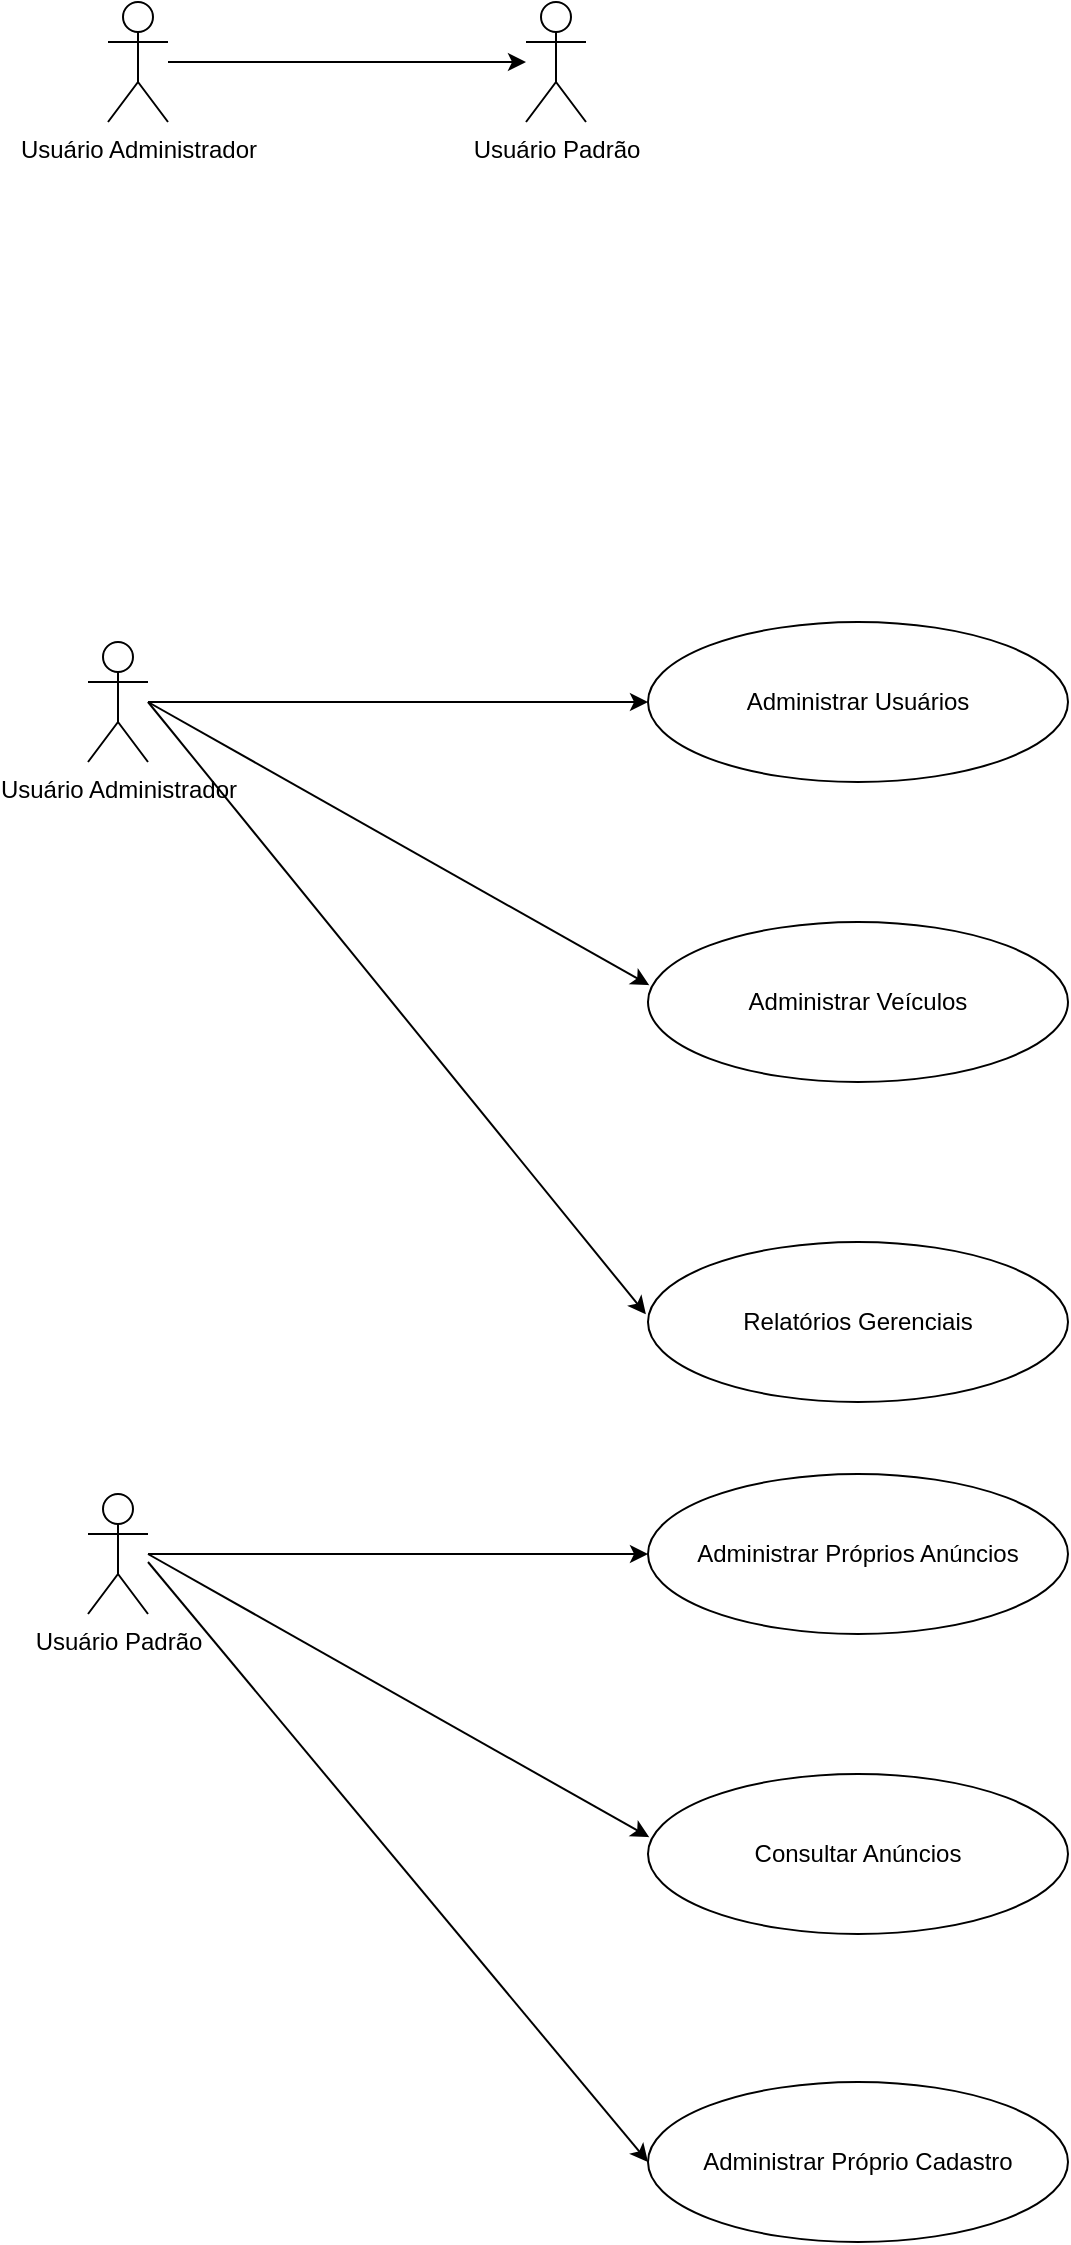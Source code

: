<mxfile version="20.6.0" type="device"><diagram id="uteM-rp9PHrc_qoSzqyD" name="Página-1"><mxGraphModel dx="677" dy="363" grid="1" gridSize="10" guides="1" tooltips="1" connect="1" arrows="1" fold="1" page="1" pageScale="1" pageWidth="827" pageHeight="1169" math="0" shadow="0"><root><mxCell id="0"/><mxCell id="1" parent="0"/><mxCell id="M_UciKSgprrMwnhf0Af2-1" value="Usuário Administrador" style="shape=umlActor;verticalLabelPosition=bottom;verticalAlign=top;html=1;outlineConnect=0;" vertex="1" parent="1"><mxGeometry x="190" y="210" width="30" height="60" as="geometry"/></mxCell><mxCell id="M_UciKSgprrMwnhf0Af2-2" value="Usuário Padrão" style="shape=umlActor;verticalLabelPosition=bottom;verticalAlign=top;html=1;outlineConnect=0;" vertex="1" parent="1"><mxGeometry x="399" y="210" width="30" height="60" as="geometry"/></mxCell><mxCell id="M_UciKSgprrMwnhf0Af2-7" value="" style="endArrow=classic;html=1;rounded=0;" edge="1" parent="1" source="M_UciKSgprrMwnhf0Af2-1" target="M_UciKSgprrMwnhf0Af2-2"><mxGeometry width="50" height="50" relative="1" as="geometry"><mxPoint x="450" y="360" as="sourcePoint"/><mxPoint x="500" y="310" as="targetPoint"/></mxGeometry></mxCell><mxCell id="M_UciKSgprrMwnhf0Af2-8" value="Usuário Administrador" style="shape=umlActor;verticalLabelPosition=bottom;verticalAlign=top;html=1;outlineConnect=0;" vertex="1" parent="1"><mxGeometry x="180" y="530" width="30" height="60" as="geometry"/></mxCell><mxCell id="M_UciKSgprrMwnhf0Af2-9" value="Administrar Usuários" style="ellipse;whiteSpace=wrap;html=1;" vertex="1" parent="1"><mxGeometry x="460" y="520" width="210" height="80" as="geometry"/></mxCell><mxCell id="M_UciKSgprrMwnhf0Af2-10" value="Administrar Veículos" style="ellipse;whiteSpace=wrap;html=1;" vertex="1" parent="1"><mxGeometry x="460" y="670" width="210" height="80" as="geometry"/></mxCell><mxCell id="M_UciKSgprrMwnhf0Af2-12" value="Relatórios Gerenciais" style="ellipse;whiteSpace=wrap;html=1;" vertex="1" parent="1"><mxGeometry x="460" y="830" width="210" height="80" as="geometry"/></mxCell><mxCell id="M_UciKSgprrMwnhf0Af2-13" value="" style="endArrow=classic;html=1;rounded=0;entryX=0;entryY=0.5;entryDx=0;entryDy=0;" edge="1" parent="1" source="M_UciKSgprrMwnhf0Af2-8" target="M_UciKSgprrMwnhf0Af2-9"><mxGeometry width="50" height="50" relative="1" as="geometry"><mxPoint x="450" y="760" as="sourcePoint"/><mxPoint x="500" y="710" as="targetPoint"/><Array as="points"/></mxGeometry></mxCell><mxCell id="M_UciKSgprrMwnhf0Af2-14" value="" style="endArrow=classic;html=1;rounded=0;entryX=0.003;entryY=0.395;entryDx=0;entryDy=0;entryPerimeter=0;" edge="1" parent="1" target="M_UciKSgprrMwnhf0Af2-10"><mxGeometry width="50" height="50" relative="1" as="geometry"><mxPoint x="210" y="560" as="sourcePoint"/><mxPoint x="500" y="710" as="targetPoint"/></mxGeometry></mxCell><mxCell id="M_UciKSgprrMwnhf0Af2-15" value="" style="endArrow=classic;html=1;rounded=0;entryX=-0.005;entryY=0.452;entryDx=0;entryDy=0;entryPerimeter=0;" edge="1" parent="1" target="M_UciKSgprrMwnhf0Af2-12"><mxGeometry width="50" height="50" relative="1" as="geometry"><mxPoint x="210" y="560" as="sourcePoint"/><mxPoint x="500" y="710" as="targetPoint"/></mxGeometry></mxCell><mxCell id="M_UciKSgprrMwnhf0Af2-16" value="Usuário Padrão" style="shape=umlActor;verticalLabelPosition=bottom;verticalAlign=top;html=1;outlineConnect=0;" vertex="1" parent="1"><mxGeometry x="180" y="956" width="30" height="60" as="geometry"/></mxCell><mxCell id="M_UciKSgprrMwnhf0Af2-17" value="Administrar Próprios Anúncios" style="ellipse;whiteSpace=wrap;html=1;" vertex="1" parent="1"><mxGeometry x="460" y="946" width="210" height="80" as="geometry"/></mxCell><mxCell id="M_UciKSgprrMwnhf0Af2-18" value="Consultar Anúncios" style="ellipse;whiteSpace=wrap;html=1;" vertex="1" parent="1"><mxGeometry x="460" y="1096" width="210" height="80" as="geometry"/></mxCell><mxCell id="M_UciKSgprrMwnhf0Af2-20" value="" style="endArrow=classic;html=1;rounded=0;entryX=0;entryY=0.5;entryDx=0;entryDy=0;" edge="1" parent="1" source="M_UciKSgprrMwnhf0Af2-16" target="M_UciKSgprrMwnhf0Af2-17"><mxGeometry width="50" height="50" relative="1" as="geometry"><mxPoint x="450" y="1186" as="sourcePoint"/><mxPoint x="500" y="1136" as="targetPoint"/><Array as="points"/></mxGeometry></mxCell><mxCell id="M_UciKSgprrMwnhf0Af2-21" value="" style="endArrow=classic;html=1;rounded=0;entryX=0.003;entryY=0.395;entryDx=0;entryDy=0;entryPerimeter=0;" edge="1" parent="1" target="M_UciKSgprrMwnhf0Af2-18"><mxGeometry width="50" height="50" relative="1" as="geometry"><mxPoint x="210" y="986" as="sourcePoint"/><mxPoint x="500" y="1136" as="targetPoint"/></mxGeometry></mxCell><mxCell id="M_UciKSgprrMwnhf0Af2-23" value="Administrar Próprio Cadastro" style="ellipse;whiteSpace=wrap;html=1;" vertex="1" parent="1"><mxGeometry x="460" y="1250" width="210" height="80" as="geometry"/></mxCell><mxCell id="M_UciKSgprrMwnhf0Af2-24" value="" style="endArrow=classic;html=1;rounded=0;entryX=0;entryY=0.5;entryDx=0;entryDy=0;" edge="1" parent="1" target="M_UciKSgprrMwnhf0Af2-23"><mxGeometry width="50" height="50" relative="1" as="geometry"><mxPoint x="210" y="990" as="sourcePoint"/><mxPoint x="650" y="910" as="targetPoint"/></mxGeometry></mxCell></root></mxGraphModel></diagram></mxfile>